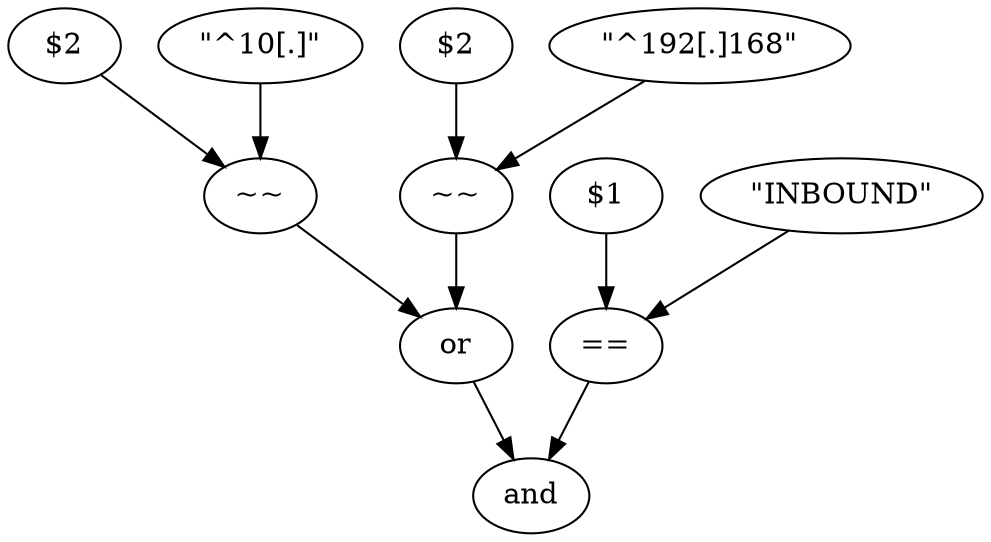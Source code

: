 #  hoq query fragment:
#	$1 == "INBOUND" and ($2 ~~ '^10[.]' or $2 ~~ '^192[.]168[.]')
#
#  hoq --dump:
#    AND
#      EQ_STRING
#        $1
#        "INBOUND"
#      OR
#        RE_MATCH
#          $2
#          "^10[.]'"
#        RE_MATCH
#          $2
#          "^192[.]168"

digraph G {

	graph [
		size="8.5,8.5"
	];
	"==" -> "and"
	"or" -> "and"

	"$1" -> "=="
	"\"INBOUND\"" -> "=="

	RE_MATCH_1 [label="~~"];
	RE_MATCH_2 [label="~~"];

	RE_MATCH_1 -> "or"
	RE_MATCH_2 -> "or"

	DOLLAR2_1 [label="$2"]
	DOLLAR2_1 -> RE_MATCH_1
	"\"^10[.]\"" -> RE_MATCH_1

	DOLLAR2_2 [label="$2"]
	DOLLAR2_2 -> RE_MATCH_2
	"\"^192[.]168\"" -> RE_MATCH_2
}

